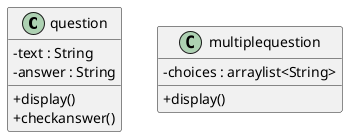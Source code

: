 @startuml
'https://plantuml.com/class-diagram




skinparam classAttributeIconSize 0

class question {
- text : String
- answer : String
+ display()
+ checkanswer()

}
class multiplequestion{
 - choices : arraylist<String>
 + display()

}



@enduml